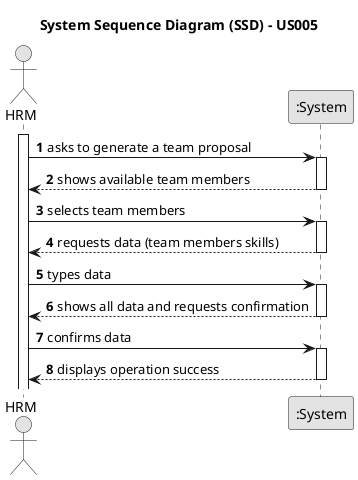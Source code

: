 @startuml
skinparam monochrome true
skinparam packageStyle rectangle
skinparam shadowing false

title System Sequence Diagram (SSD) - US005

autonumber

actor "HRM" as Employee
participant ":System" as System

activate Employee

    Employee -> System : asks to generate a team proposal
    activate System

        System --> Employee : shows available team members
    deactivate System

    Employee -> System : selects team members
    activate System

        System --> Employee : requests data (team members skills)
    deactivate System

    Employee -> System : types data
    activate System

        System --> Employee : shows all data and requests confirmation
    deactivate System

    Employee -> System : confirms data
    activate System

        System --> Employee : displays operation success
    deactivate System

@enduml